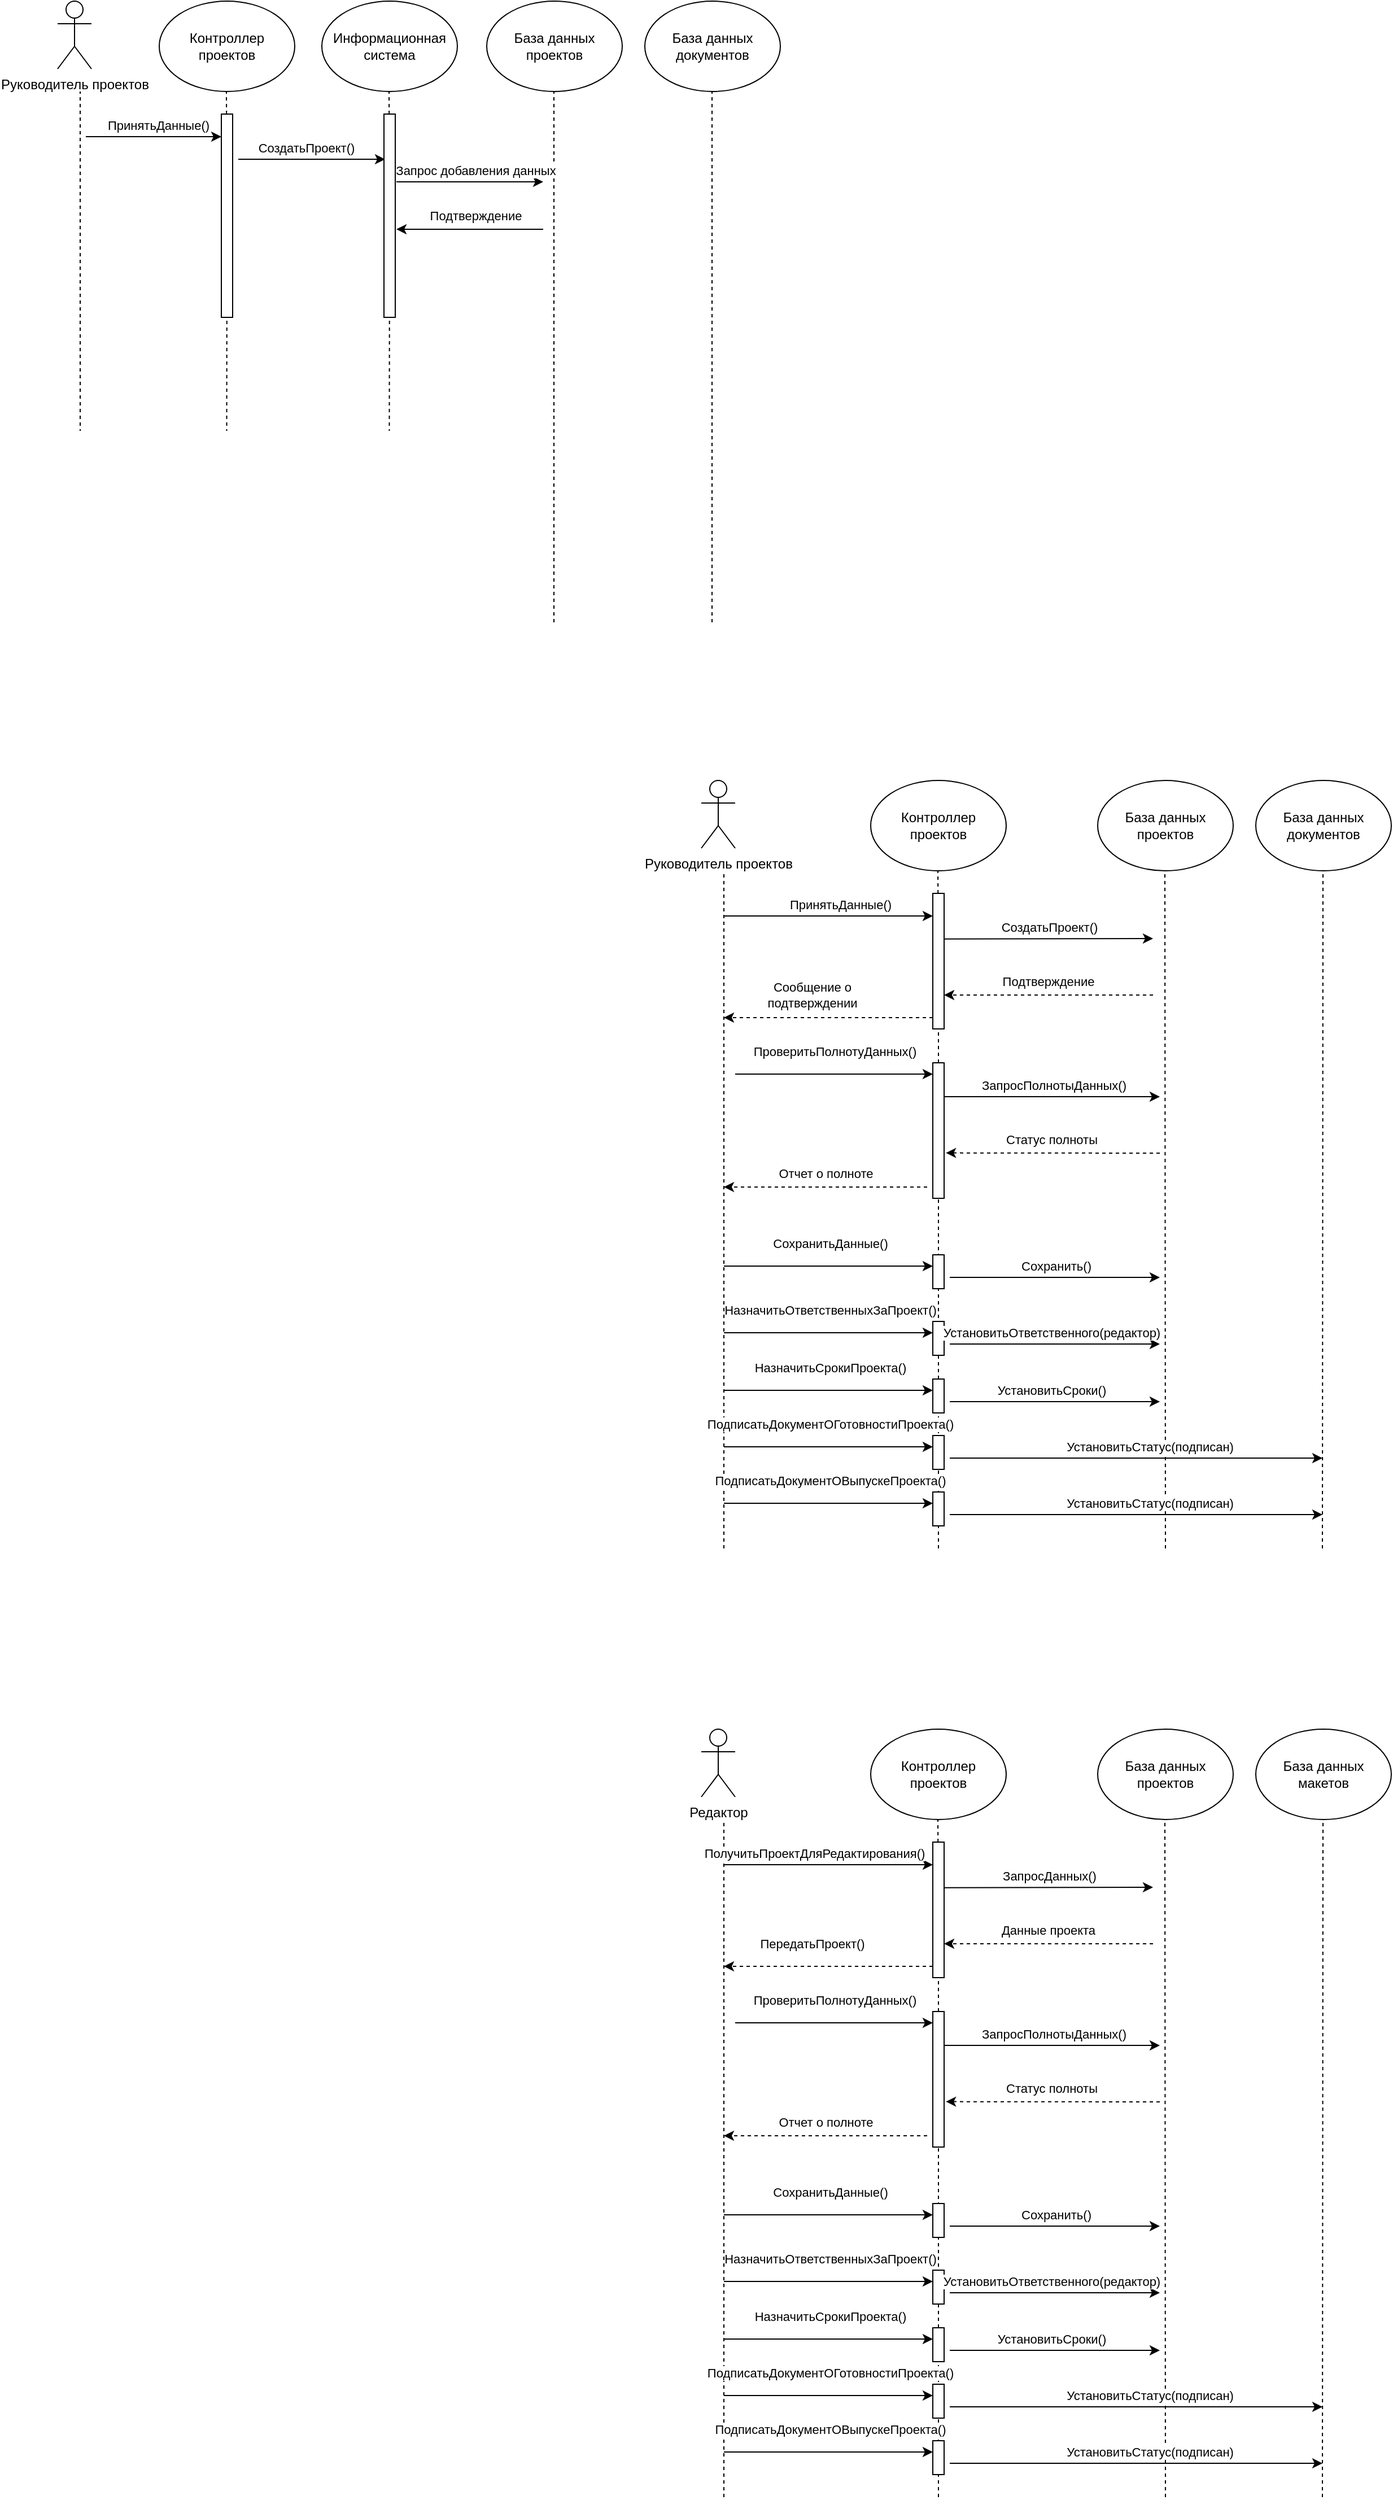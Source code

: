 <mxfile version="28.2.8">
  <diagram name="Страница — 1" id="DvYxwW8TPpTk6Uq2UJ4M">
    <mxGraphModel dx="1226" dy="788" grid="1" gridSize="10" guides="1" tooltips="1" connect="1" arrows="1" fold="1" page="1" pageScale="1" pageWidth="827" pageHeight="1169" math="0" shadow="0">
      <root>
        <mxCell id="0" />
        <mxCell id="1" parent="0" />
        <mxCell id="XVg9VGHAfo2VBgrPnLEn-2" value="Руководитель проектов" style="shape=umlActor;verticalLabelPosition=bottom;verticalAlign=top;html=1;outlineConnect=0;" vertex="1" parent="1">
          <mxGeometry x="60" width="30" height="60" as="geometry" />
        </mxCell>
        <mxCell id="XVg9VGHAfo2VBgrPnLEn-3" value="Контроллер проектов" style="ellipse;whiteSpace=wrap;html=1;" vertex="1" parent="1">
          <mxGeometry x="150" width="120" height="80" as="geometry" />
        </mxCell>
        <mxCell id="XVg9VGHAfo2VBgrPnLEn-5" value="Информационная система" style="ellipse;whiteSpace=wrap;html=1;" vertex="1" parent="1">
          <mxGeometry x="294" width="120" height="80" as="geometry" />
        </mxCell>
        <mxCell id="XVg9VGHAfo2VBgrPnLEn-6" value="База данных проектов" style="ellipse;whiteSpace=wrap;html=1;" vertex="1" parent="1">
          <mxGeometry x="440" width="120" height="80" as="geometry" />
        </mxCell>
        <mxCell id="XVg9VGHAfo2VBgrPnLEn-8" value="" style="endArrow=none;dashed=1;html=1;rounded=0;" edge="1" parent="1">
          <mxGeometry width="50" height="50" relative="1" as="geometry">
            <mxPoint x="80" y="550" as="sourcePoint" />
            <mxPoint x="80" y="80" as="targetPoint" />
          </mxGeometry>
        </mxCell>
        <mxCell id="XVg9VGHAfo2VBgrPnLEn-9" value="" style="endArrow=none;dashed=1;html=1;rounded=0;" edge="1" parent="1" source="XVg9VGHAfo2VBgrPnLEn-21">
          <mxGeometry width="50" height="50" relative="1" as="geometry">
            <mxPoint x="209.5" y="550" as="sourcePoint" />
            <mxPoint x="209.5" y="80" as="targetPoint" />
          </mxGeometry>
        </mxCell>
        <mxCell id="XVg9VGHAfo2VBgrPnLEn-10" value="" style="endArrow=none;dashed=1;html=1;rounded=0;" edge="1" parent="1" source="XVg9VGHAfo2VBgrPnLEn-23">
          <mxGeometry width="50" height="50" relative="1" as="geometry">
            <mxPoint x="353.5" y="550" as="sourcePoint" />
            <mxPoint x="353.5" y="80" as="targetPoint" />
          </mxGeometry>
        </mxCell>
        <mxCell id="XVg9VGHAfo2VBgrPnLEn-11" value="" style="endArrow=none;dashed=1;html=1;rounded=0;" edge="1" parent="1">
          <mxGeometry width="50" height="50" relative="1" as="geometry">
            <mxPoint x="499.5" y="550" as="sourcePoint" />
            <mxPoint x="499.5" y="80" as="targetPoint" />
          </mxGeometry>
        </mxCell>
        <mxCell id="XVg9VGHAfo2VBgrPnLEn-12" value="" style="endArrow=classic;html=1;rounded=0;" edge="1" parent="1">
          <mxGeometry width="50" height="50" relative="1" as="geometry">
            <mxPoint x="85" y="120" as="sourcePoint" />
            <mxPoint x="205" y="120" as="targetPoint" />
          </mxGeometry>
        </mxCell>
        <mxCell id="XVg9VGHAfo2VBgrPnLEn-13" value="ПринятьДанные()" style="edgeLabel;html=1;align=center;verticalAlign=middle;resizable=0;points=[];" vertex="1" connectable="0" parent="XVg9VGHAfo2VBgrPnLEn-12">
          <mxGeometry x="0.212" relative="1" as="geometry">
            <mxPoint x="-9" y="-10" as="offset" />
          </mxGeometry>
        </mxCell>
        <mxCell id="XVg9VGHAfo2VBgrPnLEn-15" value="" style="endArrow=classic;html=1;rounded=0;" edge="1" parent="1">
          <mxGeometry width="50" height="50" relative="1" as="geometry">
            <mxPoint x="220" y="140" as="sourcePoint" />
            <mxPoint x="350" y="140" as="targetPoint" />
          </mxGeometry>
        </mxCell>
        <mxCell id="XVg9VGHAfo2VBgrPnLEn-16" value="СоздатьПроект()" style="edgeLabel;html=1;align=center;verticalAlign=middle;resizable=0;points=[];" vertex="1" connectable="0" parent="XVg9VGHAfo2VBgrPnLEn-15">
          <mxGeometry x="0.212" relative="1" as="geometry">
            <mxPoint x="-19" y="-10" as="offset" />
          </mxGeometry>
        </mxCell>
        <mxCell id="XVg9VGHAfo2VBgrPnLEn-17" value="" style="endArrow=classic;html=1;rounded=0;" edge="1" parent="1">
          <mxGeometry width="50" height="50" relative="1" as="geometry">
            <mxPoint x="360" y="160" as="sourcePoint" />
            <mxPoint x="490" y="160" as="targetPoint" />
          </mxGeometry>
        </mxCell>
        <mxCell id="XVg9VGHAfo2VBgrPnLEn-18" value="Запрос добавления данных" style="edgeLabel;html=1;align=center;verticalAlign=middle;resizable=0;points=[];" vertex="1" connectable="0" parent="XVg9VGHAfo2VBgrPnLEn-17">
          <mxGeometry x="0.212" relative="1" as="geometry">
            <mxPoint x="-9" y="-10" as="offset" />
          </mxGeometry>
        </mxCell>
        <mxCell id="XVg9VGHAfo2VBgrPnLEn-19" value="" style="endArrow=classic;html=1;rounded=0;" edge="1" parent="1">
          <mxGeometry width="50" height="50" relative="1" as="geometry">
            <mxPoint x="490" y="202" as="sourcePoint" />
            <mxPoint x="360" y="202" as="targetPoint" />
          </mxGeometry>
        </mxCell>
        <mxCell id="XVg9VGHAfo2VBgrPnLEn-20" value="Подтверждение" style="edgeLabel;html=1;align=center;verticalAlign=middle;resizable=0;points=[];" vertex="1" connectable="0" parent="XVg9VGHAfo2VBgrPnLEn-19">
          <mxGeometry x="0.212" relative="1" as="geometry">
            <mxPoint x="19" y="-12" as="offset" />
          </mxGeometry>
        </mxCell>
        <mxCell id="XVg9VGHAfo2VBgrPnLEn-22" value="" style="endArrow=none;dashed=1;html=1;rounded=0;" edge="1" parent="1" target="XVg9VGHAfo2VBgrPnLEn-21">
          <mxGeometry width="50" height="50" relative="1" as="geometry">
            <mxPoint x="209.5" y="550" as="sourcePoint" />
            <mxPoint x="209.5" y="80" as="targetPoint" />
          </mxGeometry>
        </mxCell>
        <mxCell id="XVg9VGHAfo2VBgrPnLEn-21" value="" style="rounded=0;whiteSpace=wrap;html=1;" vertex="1" parent="1">
          <mxGeometry x="205" y="100" width="10" height="180" as="geometry" />
        </mxCell>
        <mxCell id="XVg9VGHAfo2VBgrPnLEn-24" value="" style="endArrow=none;dashed=1;html=1;rounded=0;" edge="1" parent="1" target="XVg9VGHAfo2VBgrPnLEn-23">
          <mxGeometry width="50" height="50" relative="1" as="geometry">
            <mxPoint x="353.5" y="550" as="sourcePoint" />
            <mxPoint x="353.5" y="80" as="targetPoint" />
          </mxGeometry>
        </mxCell>
        <mxCell id="XVg9VGHAfo2VBgrPnLEn-23" value="" style="rounded=0;whiteSpace=wrap;html=1;" vertex="1" parent="1">
          <mxGeometry x="349" y="100" width="10" height="180" as="geometry" />
        </mxCell>
        <mxCell id="XVg9VGHAfo2VBgrPnLEn-26" value="База данных документов" style="ellipse;whiteSpace=wrap;html=1;" vertex="1" parent="1">
          <mxGeometry x="580" width="120" height="80" as="geometry" />
        </mxCell>
        <mxCell id="XVg9VGHAfo2VBgrPnLEn-27" value="" style="endArrow=none;dashed=1;html=1;rounded=0;" edge="1" parent="1">
          <mxGeometry width="50" height="50" relative="1" as="geometry">
            <mxPoint x="639.5" y="550" as="sourcePoint" />
            <mxPoint x="639.5" y="80" as="targetPoint" />
          </mxGeometry>
        </mxCell>
        <mxCell id="XVg9VGHAfo2VBgrPnLEn-28" value="Руководитель проектов" style="shape=umlActor;verticalLabelPosition=bottom;verticalAlign=top;html=1;outlineConnect=0;" vertex="1" parent="1">
          <mxGeometry x="630" y="690" width="30" height="60" as="geometry" />
        </mxCell>
        <mxCell id="XVg9VGHAfo2VBgrPnLEn-29" value="Контроллер проектов" style="ellipse;whiteSpace=wrap;html=1;" vertex="1" parent="1">
          <mxGeometry x="780" y="690" width="120" height="80" as="geometry" />
        </mxCell>
        <mxCell id="XVg9VGHAfo2VBgrPnLEn-31" value="База данных проектов" style="ellipse;whiteSpace=wrap;html=1;" vertex="1" parent="1">
          <mxGeometry x="981" y="690" width="120" height="80" as="geometry" />
        </mxCell>
        <mxCell id="XVg9VGHAfo2VBgrPnLEn-32" value="" style="endArrow=none;dashed=1;html=1;rounded=0;" edge="1" parent="1">
          <mxGeometry width="50" height="50" relative="1" as="geometry">
            <mxPoint x="650" y="1370" as="sourcePoint" />
            <mxPoint x="650" y="770" as="targetPoint" />
          </mxGeometry>
        </mxCell>
        <mxCell id="XVg9VGHAfo2VBgrPnLEn-33" value="" style="endArrow=none;dashed=1;html=1;rounded=0;" edge="1" parent="1" source="XVg9VGHAfo2VBgrPnLEn-45">
          <mxGeometry width="50" height="50" relative="1" as="geometry">
            <mxPoint x="839.5" y="1240" as="sourcePoint" />
            <mxPoint x="839.5" y="770" as="targetPoint" />
          </mxGeometry>
        </mxCell>
        <mxCell id="XVg9VGHAfo2VBgrPnLEn-35" value="" style="endArrow=none;dashed=1;html=1;rounded=0;" edge="1" parent="1">
          <mxGeometry width="50" height="50" relative="1" as="geometry">
            <mxPoint x="1041" y="1370" as="sourcePoint" />
            <mxPoint x="1040.5" y="770" as="targetPoint" />
          </mxGeometry>
        </mxCell>
        <mxCell id="XVg9VGHAfo2VBgrPnLEn-36" value="" style="endArrow=classic;html=1;rounded=0;" edge="1" parent="1">
          <mxGeometry width="50" height="50" relative="1" as="geometry">
            <mxPoint x="650" y="810" as="sourcePoint" />
            <mxPoint x="835" y="810" as="targetPoint" />
          </mxGeometry>
        </mxCell>
        <mxCell id="XVg9VGHAfo2VBgrPnLEn-37" value="ПринятьДанные()" style="edgeLabel;html=1;align=center;verticalAlign=middle;resizable=0;points=[];" vertex="1" connectable="0" parent="XVg9VGHAfo2VBgrPnLEn-36">
          <mxGeometry x="0.212" relative="1" as="geometry">
            <mxPoint x="-9" y="-10" as="offset" />
          </mxGeometry>
        </mxCell>
        <mxCell id="XVg9VGHAfo2VBgrPnLEn-38" value="" style="endArrow=classic;html=1;rounded=0;exitX=0.989;exitY=0.336;exitDx=0;exitDy=0;exitPerimeter=0;" edge="1" parent="1" source="XVg9VGHAfo2VBgrPnLEn-45">
          <mxGeometry width="50" height="50" relative="1" as="geometry">
            <mxPoint x="900" y="830" as="sourcePoint" />
            <mxPoint x="1030" y="830" as="targetPoint" />
          </mxGeometry>
        </mxCell>
        <mxCell id="XVg9VGHAfo2VBgrPnLEn-39" value="СоздатьПроект()" style="edgeLabel;html=1;align=center;verticalAlign=middle;resizable=0;points=[];" vertex="1" connectable="0" parent="XVg9VGHAfo2VBgrPnLEn-38">
          <mxGeometry x="0.212" relative="1" as="geometry">
            <mxPoint x="-19" y="-10" as="offset" />
          </mxGeometry>
        </mxCell>
        <mxCell id="XVg9VGHAfo2VBgrPnLEn-42" value="" style="endArrow=classic;html=1;rounded=0;dashed=1;entryX=1;entryY=0.75;entryDx=0;entryDy=0;" edge="1" parent="1" target="XVg9VGHAfo2VBgrPnLEn-45">
          <mxGeometry width="50" height="50" relative="1" as="geometry">
            <mxPoint x="1030" y="880" as="sourcePoint" />
            <mxPoint x="900" y="880" as="targetPoint" />
          </mxGeometry>
        </mxCell>
        <mxCell id="XVg9VGHAfo2VBgrPnLEn-43" value="Подтверждение" style="edgeLabel;html=1;align=center;verticalAlign=middle;resizable=0;points=[];" vertex="1" connectable="0" parent="XVg9VGHAfo2VBgrPnLEn-42">
          <mxGeometry x="0.212" relative="1" as="geometry">
            <mxPoint x="19" y="-12" as="offset" />
          </mxGeometry>
        </mxCell>
        <mxCell id="XVg9VGHAfo2VBgrPnLEn-44" value="" style="endArrow=none;dashed=1;html=1;rounded=0;" edge="1" parent="1" target="XVg9VGHAfo2VBgrPnLEn-45" source="XVg9VGHAfo2VBgrPnLEn-52">
          <mxGeometry width="50" height="50" relative="1" as="geometry">
            <mxPoint x="839.5" y="1240" as="sourcePoint" />
            <mxPoint x="839.5" y="770" as="targetPoint" />
          </mxGeometry>
        </mxCell>
        <mxCell id="XVg9VGHAfo2VBgrPnLEn-45" value="" style="rounded=0;whiteSpace=wrap;html=1;" vertex="1" parent="1">
          <mxGeometry x="835" y="790" width="10" height="120" as="geometry" />
        </mxCell>
        <mxCell id="XVg9VGHAfo2VBgrPnLEn-48" value="База данных документов" style="ellipse;whiteSpace=wrap;html=1;" vertex="1" parent="1">
          <mxGeometry x="1121" y="690" width="120" height="80" as="geometry" />
        </mxCell>
        <mxCell id="XVg9VGHAfo2VBgrPnLEn-49" value="" style="endArrow=none;dashed=1;html=1;rounded=0;" edge="1" parent="1">
          <mxGeometry width="50" height="50" relative="1" as="geometry">
            <mxPoint x="1180" y="1370" as="sourcePoint" />
            <mxPoint x="1180.5" y="770" as="targetPoint" />
          </mxGeometry>
        </mxCell>
        <mxCell id="XVg9VGHAfo2VBgrPnLEn-50" value="" style="endArrow=classic;html=1;rounded=0;" edge="1" parent="1">
          <mxGeometry width="50" height="50" relative="1" as="geometry">
            <mxPoint x="660" y="950" as="sourcePoint" />
            <mxPoint x="835" y="950" as="targetPoint" />
          </mxGeometry>
        </mxCell>
        <mxCell id="XVg9VGHAfo2VBgrPnLEn-51" value="ПроверитьПолнотуДанных()" style="edgeLabel;html=1;align=center;verticalAlign=middle;resizable=0;points=[];" vertex="1" connectable="0" parent="XVg9VGHAfo2VBgrPnLEn-50">
          <mxGeometry x="0.212" relative="1" as="geometry">
            <mxPoint x="-18" y="-20" as="offset" />
          </mxGeometry>
        </mxCell>
        <mxCell id="XVg9VGHAfo2VBgrPnLEn-53" value="" style="endArrow=none;dashed=1;html=1;rounded=0;" edge="1" parent="1" target="XVg9VGHAfo2VBgrPnLEn-52">
          <mxGeometry width="50" height="50" relative="1" as="geometry">
            <mxPoint x="840" y="1370" as="sourcePoint" />
            <mxPoint x="840" y="910" as="targetPoint" />
          </mxGeometry>
        </mxCell>
        <mxCell id="XVg9VGHAfo2VBgrPnLEn-52" value="" style="rounded=0;whiteSpace=wrap;html=1;" vertex="1" parent="1">
          <mxGeometry x="835" y="940" width="10" height="120" as="geometry" />
        </mxCell>
        <mxCell id="XVg9VGHAfo2VBgrPnLEn-54" value="" style="endArrow=classic;html=1;rounded=0;exitX=1;exitY=0.25;exitDx=0;exitDy=0;" edge="1" parent="1" source="XVg9VGHAfo2VBgrPnLEn-52">
          <mxGeometry width="50" height="50" relative="1" as="geometry">
            <mxPoint x="906" y="970" as="sourcePoint" />
            <mxPoint x="1036" y="970" as="targetPoint" />
          </mxGeometry>
        </mxCell>
        <mxCell id="XVg9VGHAfo2VBgrPnLEn-55" value="ЗапросПолнотыДанных()" style="edgeLabel;html=1;align=center;verticalAlign=middle;resizable=0;points=[];" vertex="1" connectable="0" parent="XVg9VGHAfo2VBgrPnLEn-54">
          <mxGeometry x="0.212" relative="1" as="geometry">
            <mxPoint x="-19" y="-10" as="offset" />
          </mxGeometry>
        </mxCell>
        <mxCell id="XVg9VGHAfo2VBgrPnLEn-56" value="" style="endArrow=classic;html=1;rounded=0;dashed=1;" edge="1" parent="1">
          <mxGeometry width="50" height="50" relative="1" as="geometry">
            <mxPoint x="830" y="1050" as="sourcePoint" />
            <mxPoint x="650" y="1050" as="targetPoint" />
          </mxGeometry>
        </mxCell>
        <mxCell id="XVg9VGHAfo2VBgrPnLEn-57" value="Отчет о полноте" style="edgeLabel;html=1;align=center;verticalAlign=middle;resizable=0;points=[];" vertex="1" connectable="0" parent="XVg9VGHAfo2VBgrPnLEn-56">
          <mxGeometry x="0.212" relative="1" as="geometry">
            <mxPoint x="19" y="-12" as="offset" />
          </mxGeometry>
        </mxCell>
        <mxCell id="XVg9VGHAfo2VBgrPnLEn-59" value="" style="endArrow=classic;html=1;rounded=0;dashed=1;entryX=1.158;entryY=0.665;entryDx=0;entryDy=0;entryPerimeter=0;" edge="1" parent="1" target="XVg9VGHAfo2VBgrPnLEn-52">
          <mxGeometry width="50" height="50" relative="1" as="geometry">
            <mxPoint x="1036" y="1020" as="sourcePoint" />
            <mxPoint x="906" y="1020" as="targetPoint" />
          </mxGeometry>
        </mxCell>
        <mxCell id="XVg9VGHAfo2VBgrPnLEn-60" value="Статус полноты" style="edgeLabel;html=1;align=center;verticalAlign=middle;resizable=0;points=[];" vertex="1" connectable="0" parent="XVg9VGHAfo2VBgrPnLEn-59">
          <mxGeometry x="0.212" relative="1" as="geometry">
            <mxPoint x="19" y="-12" as="offset" />
          </mxGeometry>
        </mxCell>
        <mxCell id="XVg9VGHAfo2VBgrPnLEn-61" value="" style="endArrow=classic;html=1;rounded=0;" edge="1" parent="1">
          <mxGeometry width="50" height="50" relative="1" as="geometry">
            <mxPoint x="650" y="1120" as="sourcePoint" />
            <mxPoint x="835" y="1120" as="targetPoint" />
          </mxGeometry>
        </mxCell>
        <mxCell id="XVg9VGHAfo2VBgrPnLEn-62" value="СохранитьДанные()" style="edgeLabel;html=1;align=center;verticalAlign=middle;resizable=0;points=[];" vertex="1" connectable="0" parent="XVg9VGHAfo2VBgrPnLEn-61">
          <mxGeometry x="0.212" relative="1" as="geometry">
            <mxPoint x="-18" y="-20" as="offset" />
          </mxGeometry>
        </mxCell>
        <mxCell id="XVg9VGHAfo2VBgrPnLEn-63" value="" style="rounded=0;whiteSpace=wrap;html=1;" vertex="1" parent="1">
          <mxGeometry x="835" y="1110" width="10" height="30" as="geometry" />
        </mxCell>
        <mxCell id="XVg9VGHAfo2VBgrPnLEn-64" value="" style="endArrow=classic;html=1;rounded=0;" edge="1" parent="1">
          <mxGeometry width="50" height="50" relative="1" as="geometry">
            <mxPoint x="850" y="1130" as="sourcePoint" />
            <mxPoint x="1036" y="1130" as="targetPoint" />
          </mxGeometry>
        </mxCell>
        <mxCell id="XVg9VGHAfo2VBgrPnLEn-65" value="Сохранить()" style="edgeLabel;html=1;align=center;verticalAlign=middle;resizable=0;points=[];" vertex="1" connectable="0" parent="XVg9VGHAfo2VBgrPnLEn-64">
          <mxGeometry x="0.212" relative="1" as="geometry">
            <mxPoint x="-19" y="-10" as="offset" />
          </mxGeometry>
        </mxCell>
        <mxCell id="XVg9VGHAfo2VBgrPnLEn-71" value="" style="endArrow=classic;html=1;rounded=0;dashed=1;" edge="1" parent="1">
          <mxGeometry width="50" height="50" relative="1" as="geometry">
            <mxPoint x="835" y="900" as="sourcePoint" />
            <mxPoint x="650" y="900" as="targetPoint" />
          </mxGeometry>
        </mxCell>
        <mxCell id="XVg9VGHAfo2VBgrPnLEn-72" value="Сообщение о&lt;div&gt;подтверждении&lt;/div&gt;" style="edgeLabel;html=1;align=center;verticalAlign=middle;resizable=0;points=[];" vertex="1" connectable="0" parent="XVg9VGHAfo2VBgrPnLEn-71">
          <mxGeometry x="0.212" relative="1" as="geometry">
            <mxPoint x="5" y="-20" as="offset" />
          </mxGeometry>
        </mxCell>
        <mxCell id="XVg9VGHAfo2VBgrPnLEn-75" value="" style="endArrow=classic;html=1;rounded=0;" edge="1" parent="1">
          <mxGeometry width="50" height="50" relative="1" as="geometry">
            <mxPoint x="650" y="1179" as="sourcePoint" />
            <mxPoint x="835" y="1179" as="targetPoint" />
          </mxGeometry>
        </mxCell>
        <mxCell id="XVg9VGHAfo2VBgrPnLEn-76" value="НазначитьОтветственныхЗаПроект()" style="edgeLabel;html=1;align=center;verticalAlign=middle;resizable=0;points=[];" vertex="1" connectable="0" parent="XVg9VGHAfo2VBgrPnLEn-75">
          <mxGeometry x="0.212" relative="1" as="geometry">
            <mxPoint x="-18" y="-20" as="offset" />
          </mxGeometry>
        </mxCell>
        <mxCell id="XVg9VGHAfo2VBgrPnLEn-77" value="" style="rounded=0;whiteSpace=wrap;html=1;" vertex="1" parent="1">
          <mxGeometry x="835" y="1169" width="10" height="30" as="geometry" />
        </mxCell>
        <mxCell id="XVg9VGHAfo2VBgrPnLEn-78" value="" style="endArrow=classic;html=1;rounded=0;" edge="1" parent="1">
          <mxGeometry width="50" height="50" relative="1" as="geometry">
            <mxPoint x="850" y="1189" as="sourcePoint" />
            <mxPoint x="1036" y="1189" as="targetPoint" />
          </mxGeometry>
        </mxCell>
        <mxCell id="XVg9VGHAfo2VBgrPnLEn-79" value="УстановитьОтветственного(редактор)" style="edgeLabel;html=1;align=center;verticalAlign=middle;resizable=0;points=[];" vertex="1" connectable="0" parent="XVg9VGHAfo2VBgrPnLEn-78">
          <mxGeometry x="0.212" relative="1" as="geometry">
            <mxPoint x="-23" y="-10" as="offset" />
          </mxGeometry>
        </mxCell>
        <mxCell id="XVg9VGHAfo2VBgrPnLEn-81" value="" style="endArrow=classic;html=1;rounded=0;" edge="1" parent="1">
          <mxGeometry width="50" height="50" relative="1" as="geometry">
            <mxPoint x="650" y="1230" as="sourcePoint" />
            <mxPoint x="835" y="1230" as="targetPoint" />
          </mxGeometry>
        </mxCell>
        <mxCell id="XVg9VGHAfo2VBgrPnLEn-82" value="НазначитьСрокиПроекта()" style="edgeLabel;html=1;align=center;verticalAlign=middle;resizable=0;points=[];" vertex="1" connectable="0" parent="XVg9VGHAfo2VBgrPnLEn-81">
          <mxGeometry x="0.212" relative="1" as="geometry">
            <mxPoint x="-18" y="-20" as="offset" />
          </mxGeometry>
        </mxCell>
        <mxCell id="XVg9VGHAfo2VBgrPnLEn-83" value="" style="rounded=0;whiteSpace=wrap;html=1;" vertex="1" parent="1">
          <mxGeometry x="835" y="1220" width="10" height="30" as="geometry" />
        </mxCell>
        <mxCell id="XVg9VGHAfo2VBgrPnLEn-84" value="" style="endArrow=classic;html=1;rounded=0;" edge="1" parent="1">
          <mxGeometry width="50" height="50" relative="1" as="geometry">
            <mxPoint x="850" y="1240" as="sourcePoint" />
            <mxPoint x="1036" y="1240" as="targetPoint" />
          </mxGeometry>
        </mxCell>
        <mxCell id="XVg9VGHAfo2VBgrPnLEn-85" value="УстановитьСроки()" style="edgeLabel;html=1;align=center;verticalAlign=middle;resizable=0;points=[];" vertex="1" connectable="0" parent="XVg9VGHAfo2VBgrPnLEn-84">
          <mxGeometry x="0.212" relative="1" as="geometry">
            <mxPoint x="-23" y="-10" as="offset" />
          </mxGeometry>
        </mxCell>
        <mxCell id="XVg9VGHAfo2VBgrPnLEn-87" value="" style="endArrow=classic;html=1;rounded=0;" edge="1" parent="1">
          <mxGeometry width="50" height="50" relative="1" as="geometry">
            <mxPoint x="650" y="1280" as="sourcePoint" />
            <mxPoint x="835" y="1280" as="targetPoint" />
          </mxGeometry>
        </mxCell>
        <mxCell id="XVg9VGHAfo2VBgrPnLEn-88" value="ПодписатьДокументОГотовностиПроекта()" style="edgeLabel;html=1;align=center;verticalAlign=middle;resizable=0;points=[];" vertex="1" connectable="0" parent="XVg9VGHAfo2VBgrPnLEn-87">
          <mxGeometry x="0.212" relative="1" as="geometry">
            <mxPoint x="-18" y="-20" as="offset" />
          </mxGeometry>
        </mxCell>
        <mxCell id="XVg9VGHAfo2VBgrPnLEn-89" value="" style="rounded=0;whiteSpace=wrap;html=1;" vertex="1" parent="1">
          <mxGeometry x="835" y="1270" width="10" height="30" as="geometry" />
        </mxCell>
        <mxCell id="XVg9VGHAfo2VBgrPnLEn-90" value="" style="endArrow=classic;html=1;rounded=0;" edge="1" parent="1">
          <mxGeometry width="50" height="50" relative="1" as="geometry">
            <mxPoint x="850" y="1290" as="sourcePoint" />
            <mxPoint x="1180" y="1290" as="targetPoint" />
          </mxGeometry>
        </mxCell>
        <mxCell id="XVg9VGHAfo2VBgrPnLEn-91" value="УстановитьСтатус(подписан)" style="edgeLabel;html=1;align=center;verticalAlign=middle;resizable=0;points=[];" vertex="1" connectable="0" parent="XVg9VGHAfo2VBgrPnLEn-90">
          <mxGeometry x="0.212" relative="1" as="geometry">
            <mxPoint x="-23" y="-10" as="offset" />
          </mxGeometry>
        </mxCell>
        <mxCell id="XVg9VGHAfo2VBgrPnLEn-93" value="" style="endArrow=classic;html=1;rounded=0;" edge="1" parent="1">
          <mxGeometry width="50" height="50" relative="1" as="geometry">
            <mxPoint x="650" y="1330" as="sourcePoint" />
            <mxPoint x="835" y="1330" as="targetPoint" />
          </mxGeometry>
        </mxCell>
        <mxCell id="XVg9VGHAfo2VBgrPnLEn-94" value="ПодписатьДокументОВыпускеПроекта()" style="edgeLabel;html=1;align=center;verticalAlign=middle;resizable=0;points=[];" vertex="1" connectable="0" parent="XVg9VGHAfo2VBgrPnLEn-93">
          <mxGeometry x="0.212" relative="1" as="geometry">
            <mxPoint x="-18" y="-20" as="offset" />
          </mxGeometry>
        </mxCell>
        <mxCell id="XVg9VGHAfo2VBgrPnLEn-95" value="" style="rounded=0;whiteSpace=wrap;html=1;" vertex="1" parent="1">
          <mxGeometry x="835" y="1320" width="10" height="30" as="geometry" />
        </mxCell>
        <mxCell id="XVg9VGHAfo2VBgrPnLEn-96" value="" style="endArrow=classic;html=1;rounded=0;" edge="1" parent="1">
          <mxGeometry width="50" height="50" relative="1" as="geometry">
            <mxPoint x="850" y="1340" as="sourcePoint" />
            <mxPoint x="1180" y="1340" as="targetPoint" />
          </mxGeometry>
        </mxCell>
        <mxCell id="XVg9VGHAfo2VBgrPnLEn-97" value="УстановитьСтатус(подписан)" style="edgeLabel;html=1;align=center;verticalAlign=middle;resizable=0;points=[];" vertex="1" connectable="0" parent="XVg9VGHAfo2VBgrPnLEn-96">
          <mxGeometry x="0.212" relative="1" as="geometry">
            <mxPoint x="-23" y="-10" as="offset" />
          </mxGeometry>
        </mxCell>
        <mxCell id="XVg9VGHAfo2VBgrPnLEn-98" value="Редактор" style="shape=umlActor;verticalLabelPosition=bottom;verticalAlign=top;html=1;outlineConnect=0;" vertex="1" parent="1">
          <mxGeometry x="630" y="1530" width="30" height="60" as="geometry" />
        </mxCell>
        <mxCell id="XVg9VGHAfo2VBgrPnLEn-99" value="Контроллер проектов" style="ellipse;whiteSpace=wrap;html=1;" vertex="1" parent="1">
          <mxGeometry x="780" y="1530" width="120" height="80" as="geometry" />
        </mxCell>
        <mxCell id="XVg9VGHAfo2VBgrPnLEn-100" value="База данных проектов" style="ellipse;whiteSpace=wrap;html=1;" vertex="1" parent="1">
          <mxGeometry x="981" y="1530" width="120" height="80" as="geometry" />
        </mxCell>
        <mxCell id="XVg9VGHAfo2VBgrPnLEn-101" value="" style="endArrow=none;dashed=1;html=1;rounded=0;" edge="1" parent="1">
          <mxGeometry width="50" height="50" relative="1" as="geometry">
            <mxPoint x="650" y="2210" as="sourcePoint" />
            <mxPoint x="650" y="1610" as="targetPoint" />
          </mxGeometry>
        </mxCell>
        <mxCell id="XVg9VGHAfo2VBgrPnLEn-102" value="" style="endArrow=none;dashed=1;html=1;rounded=0;" edge="1" parent="1" source="XVg9VGHAfo2VBgrPnLEn-111">
          <mxGeometry width="50" height="50" relative="1" as="geometry">
            <mxPoint x="839.5" y="2080" as="sourcePoint" />
            <mxPoint x="839.5" y="1610" as="targetPoint" />
          </mxGeometry>
        </mxCell>
        <mxCell id="XVg9VGHAfo2VBgrPnLEn-103" value="" style="endArrow=none;dashed=1;html=1;rounded=0;" edge="1" parent="1">
          <mxGeometry width="50" height="50" relative="1" as="geometry">
            <mxPoint x="1041" y="2210" as="sourcePoint" />
            <mxPoint x="1040.5" y="1610" as="targetPoint" />
          </mxGeometry>
        </mxCell>
        <mxCell id="XVg9VGHAfo2VBgrPnLEn-104" value="" style="endArrow=classic;html=1;rounded=0;" edge="1" parent="1">
          <mxGeometry width="50" height="50" relative="1" as="geometry">
            <mxPoint x="650" y="1650" as="sourcePoint" />
            <mxPoint x="835" y="1650" as="targetPoint" />
          </mxGeometry>
        </mxCell>
        <mxCell id="XVg9VGHAfo2VBgrPnLEn-105" value="ПолучитьПроектДляРедактирования()" style="edgeLabel;html=1;align=center;verticalAlign=middle;resizable=0;points=[];" vertex="1" connectable="0" parent="XVg9VGHAfo2VBgrPnLEn-104">
          <mxGeometry x="0.212" relative="1" as="geometry">
            <mxPoint x="-32" y="-10" as="offset" />
          </mxGeometry>
        </mxCell>
        <mxCell id="XVg9VGHAfo2VBgrPnLEn-106" value="" style="endArrow=classic;html=1;rounded=0;exitX=0.989;exitY=0.336;exitDx=0;exitDy=0;exitPerimeter=0;" edge="1" parent="1" source="XVg9VGHAfo2VBgrPnLEn-111">
          <mxGeometry width="50" height="50" relative="1" as="geometry">
            <mxPoint x="900" y="1670" as="sourcePoint" />
            <mxPoint x="1030" y="1670" as="targetPoint" />
          </mxGeometry>
        </mxCell>
        <mxCell id="XVg9VGHAfo2VBgrPnLEn-107" value="ЗапросДанных()" style="edgeLabel;html=1;align=center;verticalAlign=middle;resizable=0;points=[];" vertex="1" connectable="0" parent="XVg9VGHAfo2VBgrPnLEn-106">
          <mxGeometry x="0.212" relative="1" as="geometry">
            <mxPoint x="-19" y="-10" as="offset" />
          </mxGeometry>
        </mxCell>
        <mxCell id="XVg9VGHAfo2VBgrPnLEn-108" value="" style="endArrow=classic;html=1;rounded=0;dashed=1;entryX=1;entryY=0.75;entryDx=0;entryDy=0;" edge="1" parent="1" target="XVg9VGHAfo2VBgrPnLEn-111">
          <mxGeometry width="50" height="50" relative="1" as="geometry">
            <mxPoint x="1030" y="1720" as="sourcePoint" />
            <mxPoint x="900" y="1720" as="targetPoint" />
          </mxGeometry>
        </mxCell>
        <mxCell id="XVg9VGHAfo2VBgrPnLEn-109" value="Данные проекта" style="edgeLabel;html=1;align=center;verticalAlign=middle;resizable=0;points=[];" vertex="1" connectable="0" parent="XVg9VGHAfo2VBgrPnLEn-108">
          <mxGeometry x="0.212" relative="1" as="geometry">
            <mxPoint x="19" y="-12" as="offset" />
          </mxGeometry>
        </mxCell>
        <mxCell id="XVg9VGHAfo2VBgrPnLEn-110" value="" style="endArrow=none;dashed=1;html=1;rounded=0;" edge="1" parent="1" source="XVg9VGHAfo2VBgrPnLEn-117" target="XVg9VGHAfo2VBgrPnLEn-111">
          <mxGeometry width="50" height="50" relative="1" as="geometry">
            <mxPoint x="839.5" y="2080" as="sourcePoint" />
            <mxPoint x="839.5" y="1610" as="targetPoint" />
          </mxGeometry>
        </mxCell>
        <mxCell id="XVg9VGHAfo2VBgrPnLEn-111" value="" style="rounded=0;whiteSpace=wrap;html=1;" vertex="1" parent="1">
          <mxGeometry x="835" y="1630" width="10" height="120" as="geometry" />
        </mxCell>
        <mxCell id="XVg9VGHAfo2VBgrPnLEn-112" value="База данных макетов" style="ellipse;whiteSpace=wrap;html=1;" vertex="1" parent="1">
          <mxGeometry x="1121" y="1530" width="120" height="80" as="geometry" />
        </mxCell>
        <mxCell id="XVg9VGHAfo2VBgrPnLEn-113" value="" style="endArrow=none;dashed=1;html=1;rounded=0;" edge="1" parent="1">
          <mxGeometry width="50" height="50" relative="1" as="geometry">
            <mxPoint x="1180" y="2210" as="sourcePoint" />
            <mxPoint x="1180.5" y="1610" as="targetPoint" />
          </mxGeometry>
        </mxCell>
        <mxCell id="XVg9VGHAfo2VBgrPnLEn-114" value="" style="endArrow=classic;html=1;rounded=0;" edge="1" parent="1">
          <mxGeometry width="50" height="50" relative="1" as="geometry">
            <mxPoint x="660" y="1790" as="sourcePoint" />
            <mxPoint x="835" y="1790" as="targetPoint" />
          </mxGeometry>
        </mxCell>
        <mxCell id="XVg9VGHAfo2VBgrPnLEn-115" value="ПроверитьПолнотуДанных()" style="edgeLabel;html=1;align=center;verticalAlign=middle;resizable=0;points=[];" vertex="1" connectable="0" parent="XVg9VGHAfo2VBgrPnLEn-114">
          <mxGeometry x="0.212" relative="1" as="geometry">
            <mxPoint x="-18" y="-20" as="offset" />
          </mxGeometry>
        </mxCell>
        <mxCell id="XVg9VGHAfo2VBgrPnLEn-116" value="" style="endArrow=none;dashed=1;html=1;rounded=0;" edge="1" parent="1" target="XVg9VGHAfo2VBgrPnLEn-117">
          <mxGeometry width="50" height="50" relative="1" as="geometry">
            <mxPoint x="840" y="2210" as="sourcePoint" />
            <mxPoint x="840" y="1750" as="targetPoint" />
          </mxGeometry>
        </mxCell>
        <mxCell id="XVg9VGHAfo2VBgrPnLEn-117" value="" style="rounded=0;whiteSpace=wrap;html=1;" vertex="1" parent="1">
          <mxGeometry x="835" y="1780" width="10" height="120" as="geometry" />
        </mxCell>
        <mxCell id="XVg9VGHAfo2VBgrPnLEn-118" value="" style="endArrow=classic;html=1;rounded=0;exitX=1;exitY=0.25;exitDx=0;exitDy=0;" edge="1" parent="1" source="XVg9VGHAfo2VBgrPnLEn-117">
          <mxGeometry width="50" height="50" relative="1" as="geometry">
            <mxPoint x="906" y="1810" as="sourcePoint" />
            <mxPoint x="1036" y="1810" as="targetPoint" />
          </mxGeometry>
        </mxCell>
        <mxCell id="XVg9VGHAfo2VBgrPnLEn-119" value="ЗапросПолнотыДанных()" style="edgeLabel;html=1;align=center;verticalAlign=middle;resizable=0;points=[];" vertex="1" connectable="0" parent="XVg9VGHAfo2VBgrPnLEn-118">
          <mxGeometry x="0.212" relative="1" as="geometry">
            <mxPoint x="-19" y="-10" as="offset" />
          </mxGeometry>
        </mxCell>
        <mxCell id="XVg9VGHAfo2VBgrPnLEn-120" value="" style="endArrow=classic;html=1;rounded=0;dashed=1;" edge="1" parent="1">
          <mxGeometry width="50" height="50" relative="1" as="geometry">
            <mxPoint x="830" y="1890" as="sourcePoint" />
            <mxPoint x="650" y="1890" as="targetPoint" />
          </mxGeometry>
        </mxCell>
        <mxCell id="XVg9VGHAfo2VBgrPnLEn-121" value="Отчет о полноте" style="edgeLabel;html=1;align=center;verticalAlign=middle;resizable=0;points=[];" vertex="1" connectable="0" parent="XVg9VGHAfo2VBgrPnLEn-120">
          <mxGeometry x="0.212" relative="1" as="geometry">
            <mxPoint x="19" y="-12" as="offset" />
          </mxGeometry>
        </mxCell>
        <mxCell id="XVg9VGHAfo2VBgrPnLEn-122" value="" style="endArrow=classic;html=1;rounded=0;dashed=1;entryX=1.158;entryY=0.665;entryDx=0;entryDy=0;entryPerimeter=0;" edge="1" parent="1" target="XVg9VGHAfo2VBgrPnLEn-117">
          <mxGeometry width="50" height="50" relative="1" as="geometry">
            <mxPoint x="1036" y="1860" as="sourcePoint" />
            <mxPoint x="906" y="1860" as="targetPoint" />
          </mxGeometry>
        </mxCell>
        <mxCell id="XVg9VGHAfo2VBgrPnLEn-123" value="Статус полноты" style="edgeLabel;html=1;align=center;verticalAlign=middle;resizable=0;points=[];" vertex="1" connectable="0" parent="XVg9VGHAfo2VBgrPnLEn-122">
          <mxGeometry x="0.212" relative="1" as="geometry">
            <mxPoint x="19" y="-12" as="offset" />
          </mxGeometry>
        </mxCell>
        <mxCell id="XVg9VGHAfo2VBgrPnLEn-124" value="" style="endArrow=classic;html=1;rounded=0;" edge="1" parent="1">
          <mxGeometry width="50" height="50" relative="1" as="geometry">
            <mxPoint x="650" y="1960" as="sourcePoint" />
            <mxPoint x="835" y="1960" as="targetPoint" />
          </mxGeometry>
        </mxCell>
        <mxCell id="XVg9VGHAfo2VBgrPnLEn-125" value="СохранитьДанные()" style="edgeLabel;html=1;align=center;verticalAlign=middle;resizable=0;points=[];" vertex="1" connectable="0" parent="XVg9VGHAfo2VBgrPnLEn-124">
          <mxGeometry x="0.212" relative="1" as="geometry">
            <mxPoint x="-18" y="-20" as="offset" />
          </mxGeometry>
        </mxCell>
        <mxCell id="XVg9VGHAfo2VBgrPnLEn-126" value="" style="rounded=0;whiteSpace=wrap;html=1;" vertex="1" parent="1">
          <mxGeometry x="835" y="1950" width="10" height="30" as="geometry" />
        </mxCell>
        <mxCell id="XVg9VGHAfo2VBgrPnLEn-127" value="" style="endArrow=classic;html=1;rounded=0;" edge="1" parent="1">
          <mxGeometry width="50" height="50" relative="1" as="geometry">
            <mxPoint x="850" y="1970" as="sourcePoint" />
            <mxPoint x="1036" y="1970" as="targetPoint" />
          </mxGeometry>
        </mxCell>
        <mxCell id="XVg9VGHAfo2VBgrPnLEn-128" value="Сохранить()" style="edgeLabel;html=1;align=center;verticalAlign=middle;resizable=0;points=[];" vertex="1" connectable="0" parent="XVg9VGHAfo2VBgrPnLEn-127">
          <mxGeometry x="0.212" relative="1" as="geometry">
            <mxPoint x="-19" y="-10" as="offset" />
          </mxGeometry>
        </mxCell>
        <mxCell id="XVg9VGHAfo2VBgrPnLEn-129" value="" style="endArrow=classic;html=1;rounded=0;dashed=1;" edge="1" parent="1">
          <mxGeometry width="50" height="50" relative="1" as="geometry">
            <mxPoint x="835" y="1740" as="sourcePoint" />
            <mxPoint x="650" y="1740" as="targetPoint" />
          </mxGeometry>
        </mxCell>
        <mxCell id="XVg9VGHAfo2VBgrPnLEn-130" value="ПередатьПроект()" style="edgeLabel;html=1;align=center;verticalAlign=middle;resizable=0;points=[];" vertex="1" connectable="0" parent="XVg9VGHAfo2VBgrPnLEn-129">
          <mxGeometry x="0.212" relative="1" as="geometry">
            <mxPoint x="5" y="-20" as="offset" />
          </mxGeometry>
        </mxCell>
        <mxCell id="XVg9VGHAfo2VBgrPnLEn-131" value="" style="endArrow=classic;html=1;rounded=0;" edge="1" parent="1">
          <mxGeometry width="50" height="50" relative="1" as="geometry">
            <mxPoint x="650" y="2019" as="sourcePoint" />
            <mxPoint x="835" y="2019" as="targetPoint" />
          </mxGeometry>
        </mxCell>
        <mxCell id="XVg9VGHAfo2VBgrPnLEn-132" value="НазначитьОтветственныхЗаПроект()" style="edgeLabel;html=1;align=center;verticalAlign=middle;resizable=0;points=[];" vertex="1" connectable="0" parent="XVg9VGHAfo2VBgrPnLEn-131">
          <mxGeometry x="0.212" relative="1" as="geometry">
            <mxPoint x="-18" y="-20" as="offset" />
          </mxGeometry>
        </mxCell>
        <mxCell id="XVg9VGHAfo2VBgrPnLEn-133" value="" style="rounded=0;whiteSpace=wrap;html=1;" vertex="1" parent="1">
          <mxGeometry x="835" y="2009" width="10" height="30" as="geometry" />
        </mxCell>
        <mxCell id="XVg9VGHAfo2VBgrPnLEn-134" value="" style="endArrow=classic;html=1;rounded=0;" edge="1" parent="1">
          <mxGeometry width="50" height="50" relative="1" as="geometry">
            <mxPoint x="850" y="2029" as="sourcePoint" />
            <mxPoint x="1036" y="2029" as="targetPoint" />
          </mxGeometry>
        </mxCell>
        <mxCell id="XVg9VGHAfo2VBgrPnLEn-135" value="УстановитьОтветственного(редактор)" style="edgeLabel;html=1;align=center;verticalAlign=middle;resizable=0;points=[];" vertex="1" connectable="0" parent="XVg9VGHAfo2VBgrPnLEn-134">
          <mxGeometry x="0.212" relative="1" as="geometry">
            <mxPoint x="-23" y="-10" as="offset" />
          </mxGeometry>
        </mxCell>
        <mxCell id="XVg9VGHAfo2VBgrPnLEn-136" value="" style="endArrow=classic;html=1;rounded=0;" edge="1" parent="1">
          <mxGeometry width="50" height="50" relative="1" as="geometry">
            <mxPoint x="650" y="2070" as="sourcePoint" />
            <mxPoint x="835" y="2070" as="targetPoint" />
          </mxGeometry>
        </mxCell>
        <mxCell id="XVg9VGHAfo2VBgrPnLEn-137" value="НазначитьСрокиПроекта()" style="edgeLabel;html=1;align=center;verticalAlign=middle;resizable=0;points=[];" vertex="1" connectable="0" parent="XVg9VGHAfo2VBgrPnLEn-136">
          <mxGeometry x="0.212" relative="1" as="geometry">
            <mxPoint x="-18" y="-20" as="offset" />
          </mxGeometry>
        </mxCell>
        <mxCell id="XVg9VGHAfo2VBgrPnLEn-138" value="" style="rounded=0;whiteSpace=wrap;html=1;" vertex="1" parent="1">
          <mxGeometry x="835" y="2060" width="10" height="30" as="geometry" />
        </mxCell>
        <mxCell id="XVg9VGHAfo2VBgrPnLEn-139" value="" style="endArrow=classic;html=1;rounded=0;" edge="1" parent="1">
          <mxGeometry width="50" height="50" relative="1" as="geometry">
            <mxPoint x="850" y="2080" as="sourcePoint" />
            <mxPoint x="1036" y="2080" as="targetPoint" />
          </mxGeometry>
        </mxCell>
        <mxCell id="XVg9VGHAfo2VBgrPnLEn-140" value="УстановитьСроки()" style="edgeLabel;html=1;align=center;verticalAlign=middle;resizable=0;points=[];" vertex="1" connectable="0" parent="XVg9VGHAfo2VBgrPnLEn-139">
          <mxGeometry x="0.212" relative="1" as="geometry">
            <mxPoint x="-23" y="-10" as="offset" />
          </mxGeometry>
        </mxCell>
        <mxCell id="XVg9VGHAfo2VBgrPnLEn-141" value="" style="endArrow=classic;html=1;rounded=0;" edge="1" parent="1">
          <mxGeometry width="50" height="50" relative="1" as="geometry">
            <mxPoint x="650" y="2120" as="sourcePoint" />
            <mxPoint x="835" y="2120" as="targetPoint" />
          </mxGeometry>
        </mxCell>
        <mxCell id="XVg9VGHAfo2VBgrPnLEn-142" value="ПодписатьДокументОГотовностиПроекта()" style="edgeLabel;html=1;align=center;verticalAlign=middle;resizable=0;points=[];" vertex="1" connectable="0" parent="XVg9VGHAfo2VBgrPnLEn-141">
          <mxGeometry x="0.212" relative="1" as="geometry">
            <mxPoint x="-18" y="-20" as="offset" />
          </mxGeometry>
        </mxCell>
        <mxCell id="XVg9VGHAfo2VBgrPnLEn-143" value="" style="rounded=0;whiteSpace=wrap;html=1;" vertex="1" parent="1">
          <mxGeometry x="835" y="2110" width="10" height="30" as="geometry" />
        </mxCell>
        <mxCell id="XVg9VGHAfo2VBgrPnLEn-144" value="" style="endArrow=classic;html=1;rounded=0;" edge="1" parent="1">
          <mxGeometry width="50" height="50" relative="1" as="geometry">
            <mxPoint x="850" y="2130" as="sourcePoint" />
            <mxPoint x="1180" y="2130" as="targetPoint" />
          </mxGeometry>
        </mxCell>
        <mxCell id="XVg9VGHAfo2VBgrPnLEn-145" value="УстановитьСтатус(подписан)" style="edgeLabel;html=1;align=center;verticalAlign=middle;resizable=0;points=[];" vertex="1" connectable="0" parent="XVg9VGHAfo2VBgrPnLEn-144">
          <mxGeometry x="0.212" relative="1" as="geometry">
            <mxPoint x="-23" y="-10" as="offset" />
          </mxGeometry>
        </mxCell>
        <mxCell id="XVg9VGHAfo2VBgrPnLEn-146" value="" style="endArrow=classic;html=1;rounded=0;" edge="1" parent="1">
          <mxGeometry width="50" height="50" relative="1" as="geometry">
            <mxPoint x="650" y="2170" as="sourcePoint" />
            <mxPoint x="835" y="2170" as="targetPoint" />
          </mxGeometry>
        </mxCell>
        <mxCell id="XVg9VGHAfo2VBgrPnLEn-147" value="ПодписатьДокументОВыпускеПроекта()" style="edgeLabel;html=1;align=center;verticalAlign=middle;resizable=0;points=[];" vertex="1" connectable="0" parent="XVg9VGHAfo2VBgrPnLEn-146">
          <mxGeometry x="0.212" relative="1" as="geometry">
            <mxPoint x="-18" y="-20" as="offset" />
          </mxGeometry>
        </mxCell>
        <mxCell id="XVg9VGHAfo2VBgrPnLEn-148" value="" style="rounded=0;whiteSpace=wrap;html=1;" vertex="1" parent="1">
          <mxGeometry x="835" y="2160" width="10" height="30" as="geometry" />
        </mxCell>
        <mxCell id="XVg9VGHAfo2VBgrPnLEn-149" value="" style="endArrow=classic;html=1;rounded=0;" edge="1" parent="1">
          <mxGeometry width="50" height="50" relative="1" as="geometry">
            <mxPoint x="850" y="2180" as="sourcePoint" />
            <mxPoint x="1180" y="2180" as="targetPoint" />
          </mxGeometry>
        </mxCell>
        <mxCell id="XVg9VGHAfo2VBgrPnLEn-150" value="УстановитьСтатус(подписан)" style="edgeLabel;html=1;align=center;verticalAlign=middle;resizable=0;points=[];" vertex="1" connectable="0" parent="XVg9VGHAfo2VBgrPnLEn-149">
          <mxGeometry x="0.212" relative="1" as="geometry">
            <mxPoint x="-23" y="-10" as="offset" />
          </mxGeometry>
        </mxCell>
      </root>
    </mxGraphModel>
  </diagram>
</mxfile>
